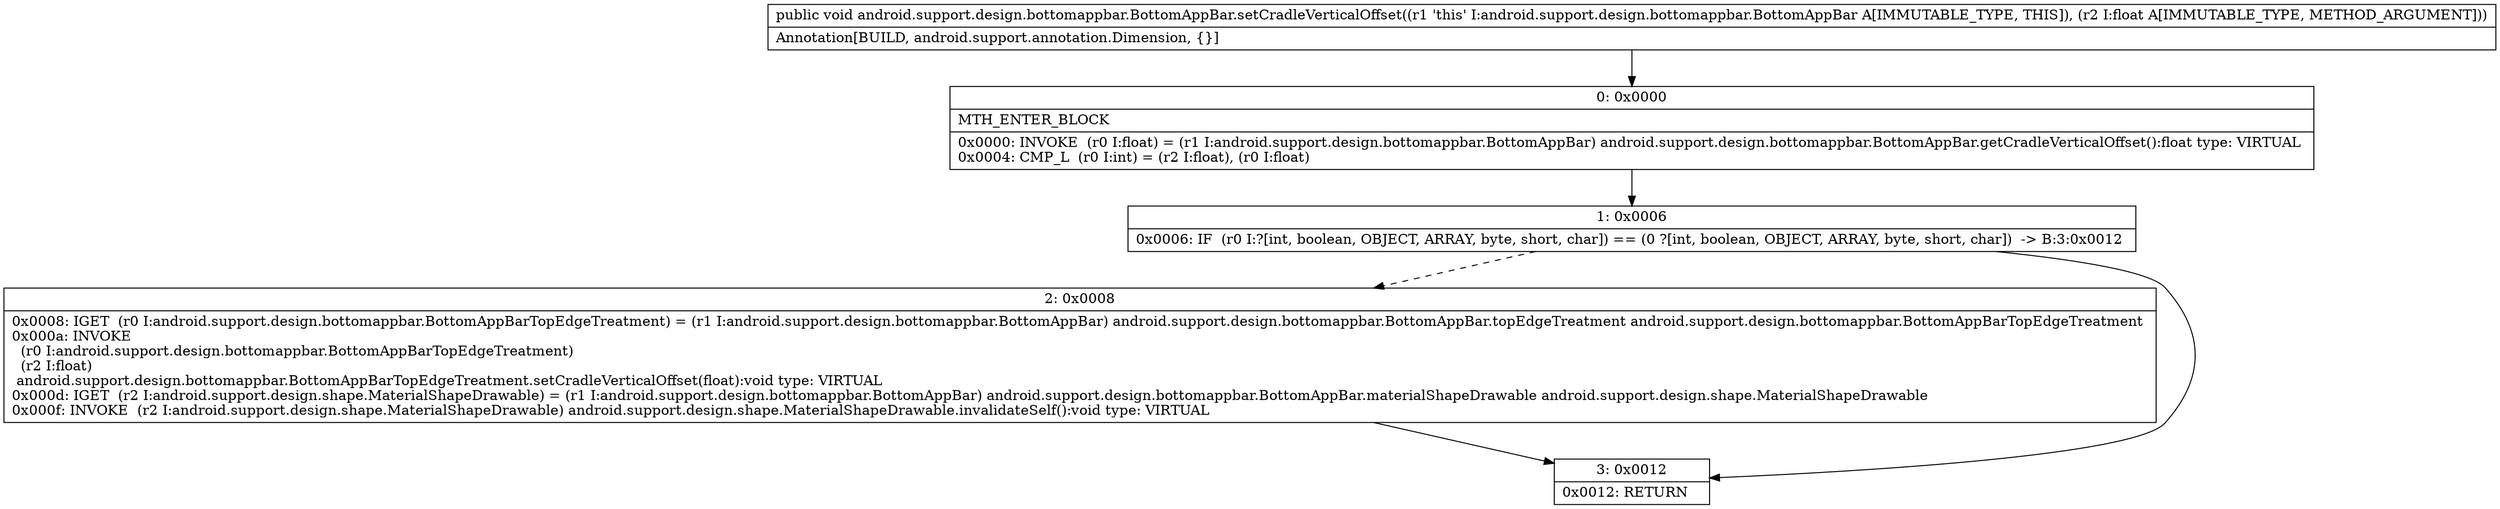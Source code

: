 digraph "CFG forandroid.support.design.bottomappbar.BottomAppBar.setCradleVerticalOffset(F)V" {
Node_0 [shape=record,label="{0\:\ 0x0000|MTH_ENTER_BLOCK\l|0x0000: INVOKE  (r0 I:float) = (r1 I:android.support.design.bottomappbar.BottomAppBar) android.support.design.bottomappbar.BottomAppBar.getCradleVerticalOffset():float type: VIRTUAL \l0x0004: CMP_L  (r0 I:int) = (r2 I:float), (r0 I:float) \l}"];
Node_1 [shape=record,label="{1\:\ 0x0006|0x0006: IF  (r0 I:?[int, boolean, OBJECT, ARRAY, byte, short, char]) == (0 ?[int, boolean, OBJECT, ARRAY, byte, short, char])  \-\> B:3:0x0012 \l}"];
Node_2 [shape=record,label="{2\:\ 0x0008|0x0008: IGET  (r0 I:android.support.design.bottomappbar.BottomAppBarTopEdgeTreatment) = (r1 I:android.support.design.bottomappbar.BottomAppBar) android.support.design.bottomappbar.BottomAppBar.topEdgeTreatment android.support.design.bottomappbar.BottomAppBarTopEdgeTreatment \l0x000a: INVOKE  \l  (r0 I:android.support.design.bottomappbar.BottomAppBarTopEdgeTreatment)\l  (r2 I:float)\l android.support.design.bottomappbar.BottomAppBarTopEdgeTreatment.setCradleVerticalOffset(float):void type: VIRTUAL \l0x000d: IGET  (r2 I:android.support.design.shape.MaterialShapeDrawable) = (r1 I:android.support.design.bottomappbar.BottomAppBar) android.support.design.bottomappbar.BottomAppBar.materialShapeDrawable android.support.design.shape.MaterialShapeDrawable \l0x000f: INVOKE  (r2 I:android.support.design.shape.MaterialShapeDrawable) android.support.design.shape.MaterialShapeDrawable.invalidateSelf():void type: VIRTUAL \l}"];
Node_3 [shape=record,label="{3\:\ 0x0012|0x0012: RETURN   \l}"];
MethodNode[shape=record,label="{public void android.support.design.bottomappbar.BottomAppBar.setCradleVerticalOffset((r1 'this' I:android.support.design.bottomappbar.BottomAppBar A[IMMUTABLE_TYPE, THIS]), (r2 I:float A[IMMUTABLE_TYPE, METHOD_ARGUMENT]))  | Annotation[BUILD, android.support.annotation.Dimension, \{\}]\l}"];
MethodNode -> Node_0;
Node_0 -> Node_1;
Node_1 -> Node_2[style=dashed];
Node_1 -> Node_3;
Node_2 -> Node_3;
}

